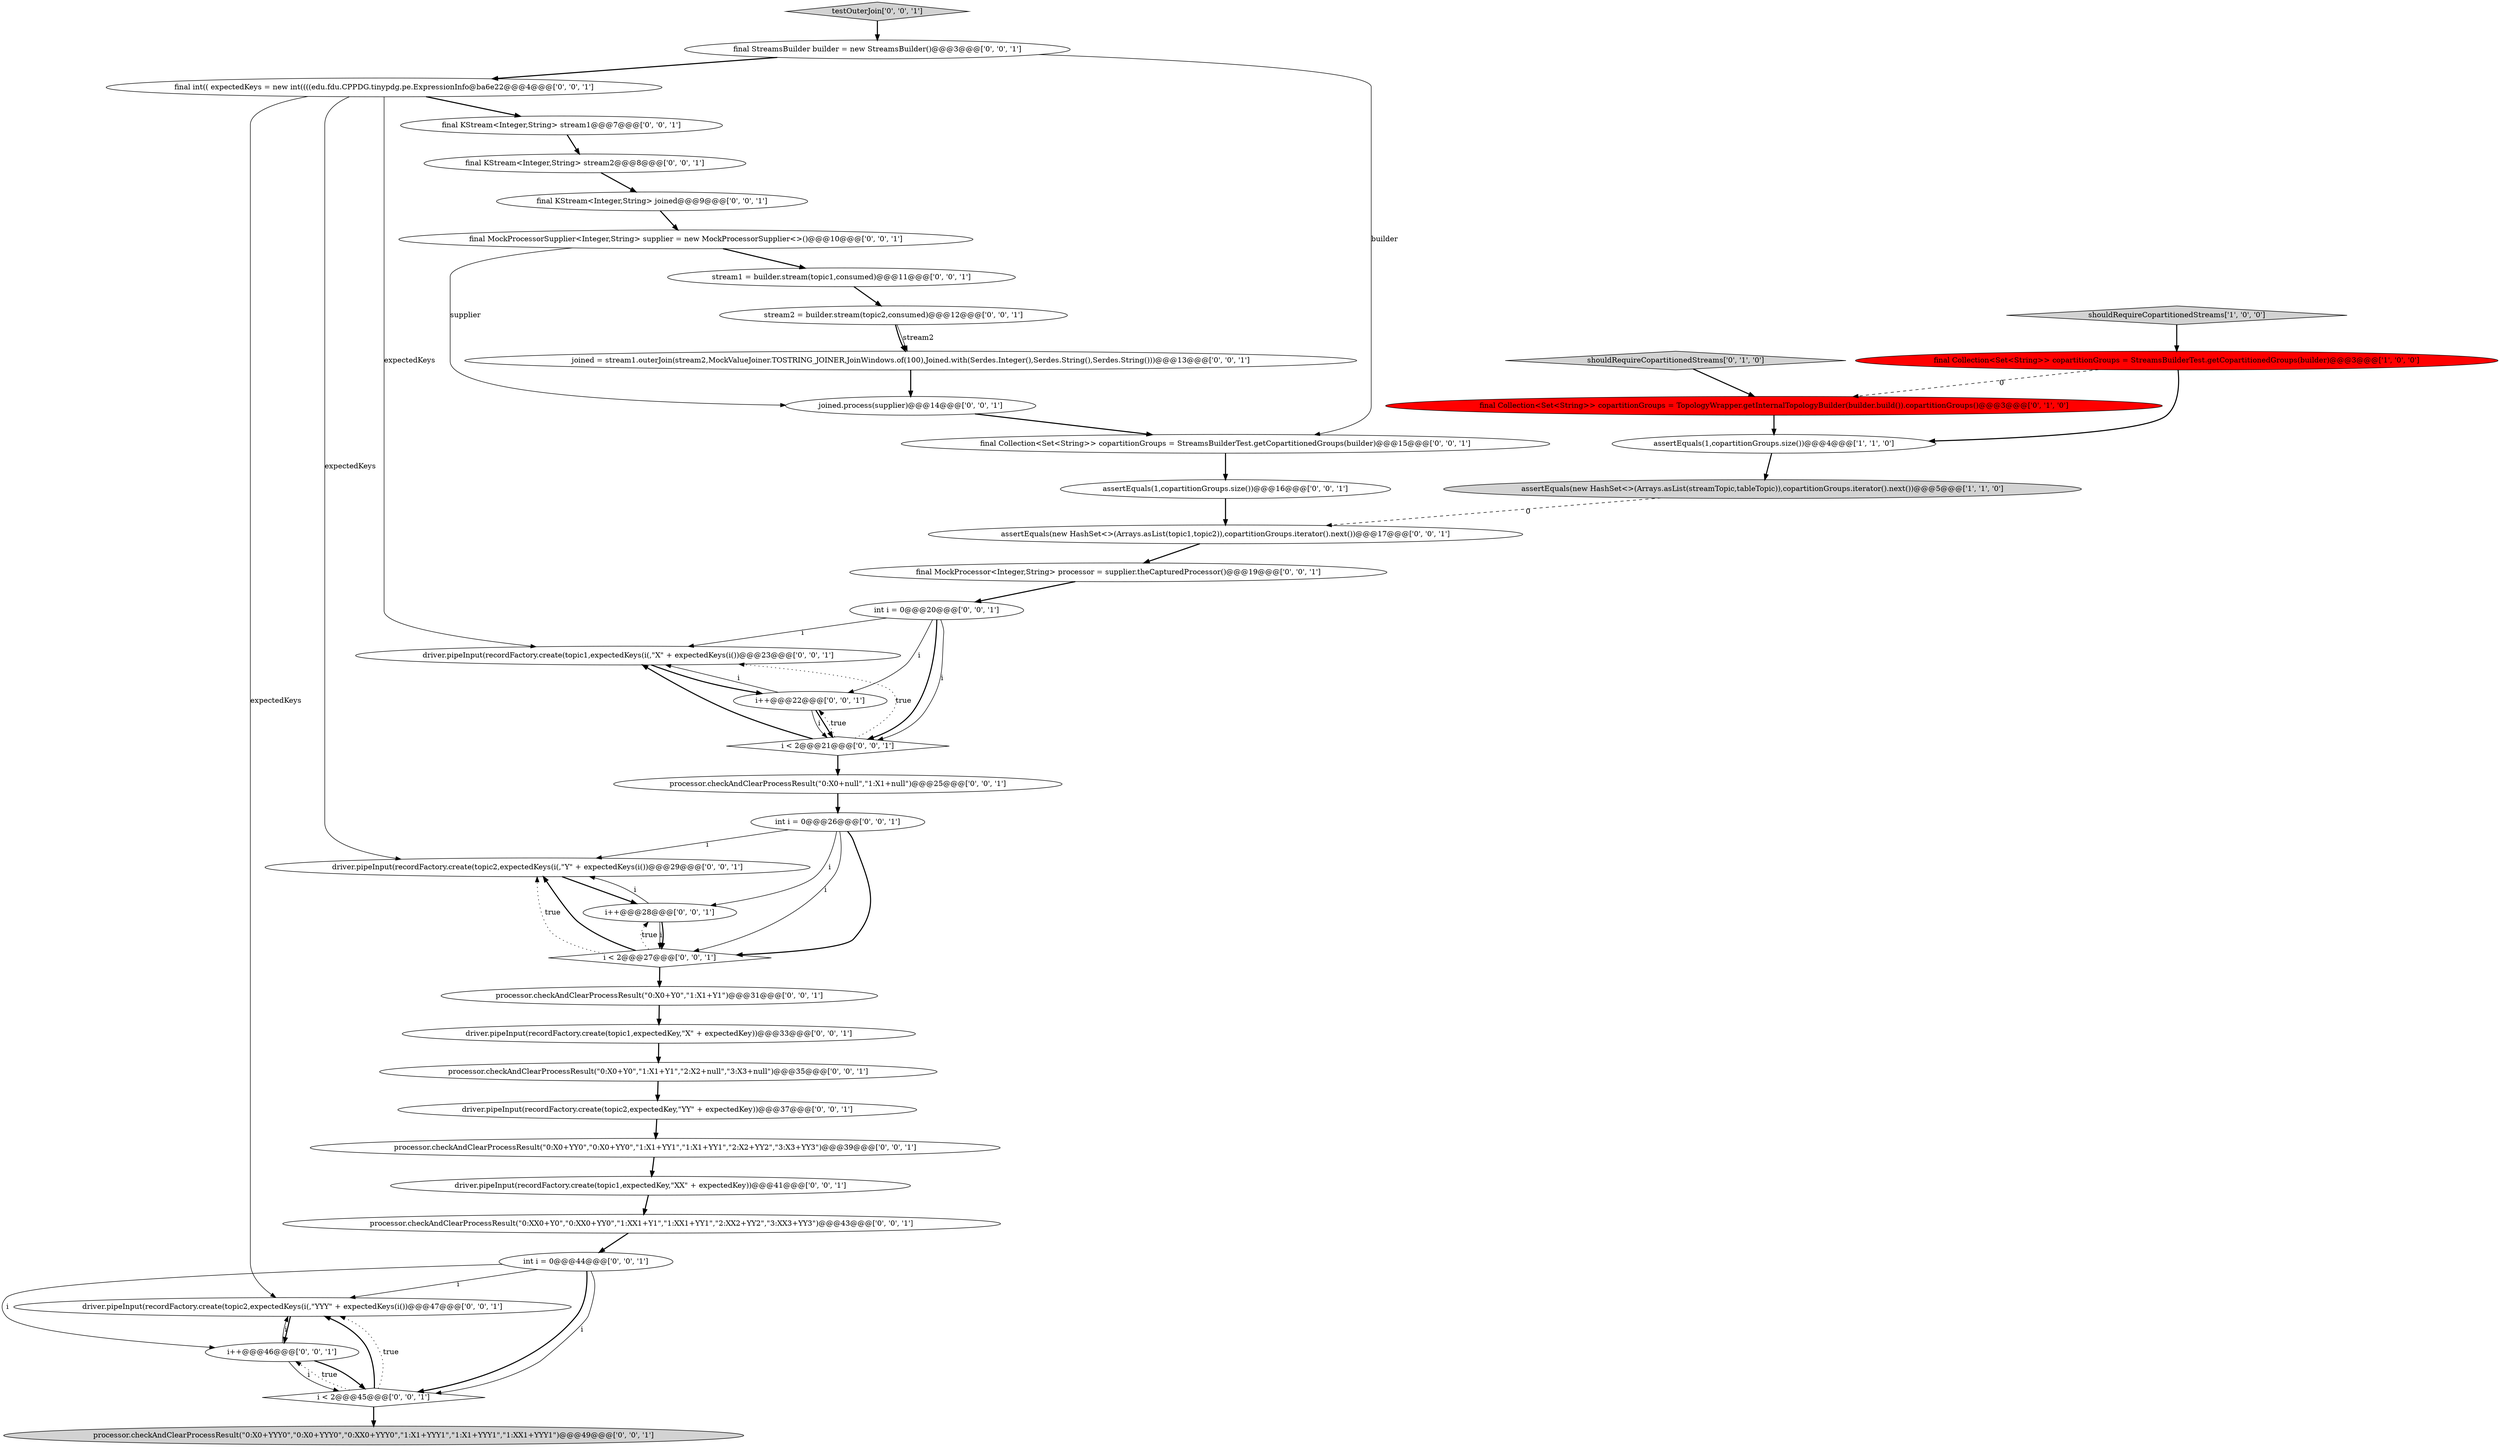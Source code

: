 digraph {
21 [style = filled, label = "processor.checkAndClearProcessResult(\"0:X0+Y0\",\"1:X1+Y1\",\"2:X2+null\",\"3:X3+null\")@@@35@@@['0', '0', '1']", fillcolor = white, shape = ellipse image = "AAA0AAABBB3BBB"];
33 [style = filled, label = "driver.pipeInput(recordFactory.create(topic2,expectedKeys(i(,\"YYY\" + expectedKeys(i())@@@47@@@['0', '0', '1']", fillcolor = white, shape = ellipse image = "AAA0AAABBB3BBB"];
26 [style = filled, label = "assertEquals(new HashSet<>(Arrays.asList(topic1,topic2)),copartitionGroups.iterator().next())@@@17@@@['0', '0', '1']", fillcolor = white, shape = ellipse image = "AAA0AAABBB3BBB"];
37 [style = filled, label = "driver.pipeInput(recordFactory.create(topic2,expectedKey,\"YY\" + expectedKey))@@@37@@@['0', '0', '1']", fillcolor = white, shape = ellipse image = "AAA0AAABBB3BBB"];
15 [style = filled, label = "i++@@@46@@@['0', '0', '1']", fillcolor = white, shape = ellipse image = "AAA0AAABBB3BBB"];
30 [style = filled, label = "int i = 0@@@26@@@['0', '0', '1']", fillcolor = white, shape = ellipse image = "AAA0AAABBB3BBB"];
28 [style = filled, label = "final Collection<Set<String>> copartitionGroups = StreamsBuilderTest.getCopartitionedGroups(builder)@@@15@@@['0', '0', '1']", fillcolor = white, shape = ellipse image = "AAA0AAABBB3BBB"];
8 [style = filled, label = "final int(( expectedKeys = new int((((edu.fdu.CPPDG.tinypdg.pe.ExpressionInfo@ba6e22@@@4@@@['0', '0', '1']", fillcolor = white, shape = ellipse image = "AAA0AAABBB3BBB"];
3 [style = filled, label = "shouldRequireCopartitionedStreams['1', '0', '0']", fillcolor = lightgray, shape = diamond image = "AAA0AAABBB1BBB"];
0 [style = filled, label = "final Collection<Set<String>> copartitionGroups = StreamsBuilderTest.getCopartitionedGroups(builder)@@@3@@@['1', '0', '0']", fillcolor = red, shape = ellipse image = "AAA1AAABBB1BBB"];
25 [style = filled, label = "testOuterJoin['0', '0', '1']", fillcolor = lightgray, shape = diamond image = "AAA0AAABBB3BBB"];
34 [style = filled, label = "processor.checkAndClearProcessResult(\"0:X0+YYY0\",\"0:X0+YYY0\",\"0:XX0+YYY0\",\"1:X1+YYY1\",\"1:X1+YYY1\",\"1:XX1+YYY1\")@@@49@@@['0', '0', '1']", fillcolor = lightgray, shape = ellipse image = "AAA0AAABBB3BBB"];
35 [style = filled, label = "stream1 = builder.stream(topic1,consumed)@@@11@@@['0', '0', '1']", fillcolor = white, shape = ellipse image = "AAA0AAABBB3BBB"];
1 [style = filled, label = "assertEquals(new HashSet<>(Arrays.asList(streamTopic,tableTopic)),copartitionGroups.iterator().next())@@@5@@@['1', '1', '0']", fillcolor = lightgray, shape = ellipse image = "AAA0AAABBB1BBB"];
24 [style = filled, label = "driver.pipeInput(recordFactory.create(topic1,expectedKey,\"XX\" + expectedKey))@@@41@@@['0', '0', '1']", fillcolor = white, shape = ellipse image = "AAA0AAABBB3BBB"];
14 [style = filled, label = "processor.checkAndClearProcessResult(\"0:XX0+Y0\",\"0:XX0+YY0\",\"1:XX1+Y1\",\"1:XX1+YY1\",\"2:XX2+YY2\",\"3:XX3+YY3\")@@@43@@@['0', '0', '1']", fillcolor = white, shape = ellipse image = "AAA0AAABBB3BBB"];
10 [style = filled, label = "final KStream<Integer,String> stream1@@@7@@@['0', '0', '1']", fillcolor = white, shape = ellipse image = "AAA0AAABBB3BBB"];
29 [style = filled, label = "driver.pipeInput(recordFactory.create(topic2,expectedKeys(i(,\"Y\" + expectedKeys(i())@@@29@@@['0', '0', '1']", fillcolor = white, shape = ellipse image = "AAA0AAABBB3BBB"];
36 [style = filled, label = "driver.pipeInput(recordFactory.create(topic1,expectedKeys(i(,\"X\" + expectedKeys(i())@@@23@@@['0', '0', '1']", fillcolor = white, shape = ellipse image = "AAA0AAABBB3BBB"];
2 [style = filled, label = "assertEquals(1,copartitionGroups.size())@@@4@@@['1', '1', '0']", fillcolor = white, shape = ellipse image = "AAA0AAABBB1BBB"];
27 [style = filled, label = "final MockProcessor<Integer,String> processor = supplier.theCapturedProcessor()@@@19@@@['0', '0', '1']", fillcolor = white, shape = ellipse image = "AAA0AAABBB3BBB"];
4 [style = filled, label = "shouldRequireCopartitionedStreams['0', '1', '0']", fillcolor = lightgray, shape = diamond image = "AAA0AAABBB2BBB"];
32 [style = filled, label = "joined = stream1.outerJoin(stream2,MockValueJoiner.TOSTRING_JOINER,JoinWindows.of(100),Joined.with(Serdes.Integer(),Serdes.String(),Serdes.String()))@@@13@@@['0', '0', '1']", fillcolor = white, shape = ellipse image = "AAA0AAABBB3BBB"];
31 [style = filled, label = "int i = 0@@@20@@@['0', '0', '1']", fillcolor = white, shape = ellipse image = "AAA0AAABBB3BBB"];
19 [style = filled, label = "int i = 0@@@44@@@['0', '0', '1']", fillcolor = white, shape = ellipse image = "AAA0AAABBB3BBB"];
13 [style = filled, label = "i < 2@@@21@@@['0', '0', '1']", fillcolor = white, shape = diamond image = "AAA0AAABBB3BBB"];
17 [style = filled, label = "i < 2@@@27@@@['0', '0', '1']", fillcolor = white, shape = diamond image = "AAA0AAABBB3BBB"];
11 [style = filled, label = "driver.pipeInput(recordFactory.create(topic1,expectedKey,\"X\" + expectedKey))@@@33@@@['0', '0', '1']", fillcolor = white, shape = ellipse image = "AAA0AAABBB3BBB"];
9 [style = filled, label = "final KStream<Integer,String> joined@@@9@@@['0', '0', '1']", fillcolor = white, shape = ellipse image = "AAA0AAABBB3BBB"];
39 [style = filled, label = "processor.checkAndClearProcessResult(\"0:X0+Y0\",\"1:X1+Y1\")@@@31@@@['0', '0', '1']", fillcolor = white, shape = ellipse image = "AAA0AAABBB3BBB"];
41 [style = filled, label = "stream2 = builder.stream(topic2,consumed)@@@12@@@['0', '0', '1']", fillcolor = white, shape = ellipse image = "AAA0AAABBB3BBB"];
40 [style = filled, label = "processor.checkAndClearProcessResult(\"0:X0+YY0\",\"0:X0+YY0\",\"1:X1+YY1\",\"1:X1+YY1\",\"2:X2+YY2\",\"3:X3+YY3\")@@@39@@@['0', '0', '1']", fillcolor = white, shape = ellipse image = "AAA0AAABBB3BBB"];
5 [style = filled, label = "final Collection<Set<String>> copartitionGroups = TopologyWrapper.getInternalTopologyBuilder(builder.build()).copartitionGroups()@@@3@@@['0', '1', '0']", fillcolor = red, shape = ellipse image = "AAA1AAABBB2BBB"];
7 [style = filled, label = "i++@@@22@@@['0', '0', '1']", fillcolor = white, shape = ellipse image = "AAA0AAABBB3BBB"];
18 [style = filled, label = "joined.process(supplier)@@@14@@@['0', '0', '1']", fillcolor = white, shape = ellipse image = "AAA0AAABBB3BBB"];
16 [style = filled, label = "assertEquals(1,copartitionGroups.size())@@@16@@@['0', '0', '1']", fillcolor = white, shape = ellipse image = "AAA0AAABBB3BBB"];
20 [style = filled, label = "final MockProcessorSupplier<Integer,String> supplier = new MockProcessorSupplier<>()@@@10@@@['0', '0', '1']", fillcolor = white, shape = ellipse image = "AAA0AAABBB3BBB"];
38 [style = filled, label = "final StreamsBuilder builder = new StreamsBuilder()@@@3@@@['0', '0', '1']", fillcolor = white, shape = ellipse image = "AAA0AAABBB3BBB"];
23 [style = filled, label = "final KStream<Integer,String> stream2@@@8@@@['0', '0', '1']", fillcolor = white, shape = ellipse image = "AAA0AAABBB3BBB"];
22 [style = filled, label = "i < 2@@@45@@@['0', '0', '1']", fillcolor = white, shape = diamond image = "AAA0AAABBB3BBB"];
12 [style = filled, label = "i++@@@28@@@['0', '0', '1']", fillcolor = white, shape = ellipse image = "AAA0AAABBB3BBB"];
6 [style = filled, label = "processor.checkAndClearProcessResult(\"0:X0+null\",\"1:X1+null\")@@@25@@@['0', '0', '1']", fillcolor = white, shape = ellipse image = "AAA0AAABBB3BBB"];
7->13 [style = bold, label=""];
30->29 [style = solid, label="i"];
31->36 [style = solid, label="i"];
8->10 [style = bold, label=""];
12->29 [style = solid, label="i"];
22->33 [style = bold, label=""];
41->32 [style = bold, label=""];
30->17 [style = bold, label=""];
0->5 [style = dashed, label="0"];
15->33 [style = solid, label="i"];
33->15 [style = bold, label=""];
35->41 [style = bold, label=""];
1->26 [style = dashed, label="0"];
2->1 [style = bold, label=""];
13->36 [style = dotted, label="true"];
31->13 [style = bold, label=""];
11->21 [style = bold, label=""];
0->2 [style = bold, label=""];
12->17 [style = bold, label=""];
31->7 [style = solid, label="i"];
16->26 [style = bold, label=""];
30->17 [style = solid, label="i"];
27->31 [style = bold, label=""];
22->33 [style = dotted, label="true"];
14->19 [style = bold, label=""];
9->20 [style = bold, label=""];
8->36 [style = solid, label="expectedKeys"];
13->7 [style = dotted, label="true"];
7->36 [style = solid, label="i"];
8->29 [style = solid, label="expectedKeys"];
39->11 [style = bold, label=""];
28->16 [style = bold, label=""];
18->28 [style = bold, label=""];
20->18 [style = solid, label="supplier"];
3->0 [style = bold, label=""];
15->22 [style = bold, label=""];
24->14 [style = bold, label=""];
7->13 [style = solid, label="i"];
26->27 [style = bold, label=""];
5->2 [style = bold, label=""];
21->37 [style = bold, label=""];
29->12 [style = bold, label=""];
30->12 [style = solid, label="i"];
12->17 [style = solid, label="i"];
17->12 [style = dotted, label="true"];
36->7 [style = bold, label=""];
10->23 [style = bold, label=""];
15->22 [style = solid, label="i"];
17->39 [style = bold, label=""];
13->36 [style = bold, label=""];
22->34 [style = bold, label=""];
40->24 [style = bold, label=""];
17->29 [style = dotted, label="true"];
38->8 [style = bold, label=""];
20->35 [style = bold, label=""];
32->18 [style = bold, label=""];
13->6 [style = bold, label=""];
38->28 [style = solid, label="builder"];
8->33 [style = solid, label="expectedKeys"];
19->15 [style = solid, label="i"];
17->29 [style = bold, label=""];
23->9 [style = bold, label=""];
19->22 [style = bold, label=""];
4->5 [style = bold, label=""];
31->13 [style = solid, label="i"];
19->22 [style = solid, label="i"];
41->32 [style = solid, label="stream2"];
37->40 [style = bold, label=""];
19->33 [style = solid, label="i"];
22->15 [style = dotted, label="true"];
25->38 [style = bold, label=""];
6->30 [style = bold, label=""];
}
